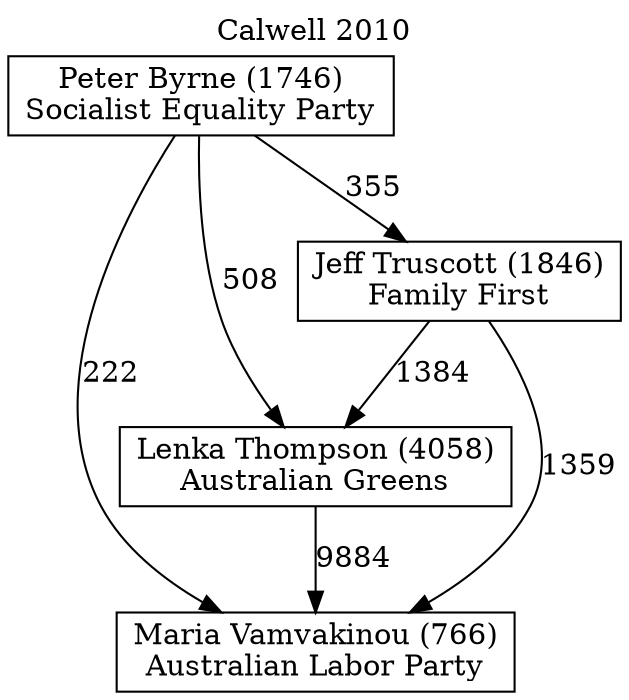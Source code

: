 // House preference flow
digraph "Maria Vamvakinou (766)_Calwell_2010" {
	graph [label="Calwell 2010" labelloc=t mclimit=10]
	node [shape=box]
	"Maria Vamvakinou (766)" [label="Maria Vamvakinou (766)
Australian Labor Party"]
	"Lenka Thompson (4058)" [label="Lenka Thompson (4058)
Australian Greens"]
	"Jeff Truscott (1846)" [label="Jeff Truscott (1846)
Family First"]
	"Peter Byrne (1746)" [label="Peter Byrne (1746)
Socialist Equality Party"]
	"Lenka Thompson (4058)" -> "Maria Vamvakinou (766)" [label=9884]
	"Jeff Truscott (1846)" -> "Lenka Thompson (4058)" [label=1384]
	"Peter Byrne (1746)" -> "Jeff Truscott (1846)" [label=355]
	"Jeff Truscott (1846)" -> "Maria Vamvakinou (766)" [label=1359]
	"Peter Byrne (1746)" -> "Maria Vamvakinou (766)" [label=222]
	"Peter Byrne (1746)" -> "Lenka Thompson (4058)" [label=508]
}
